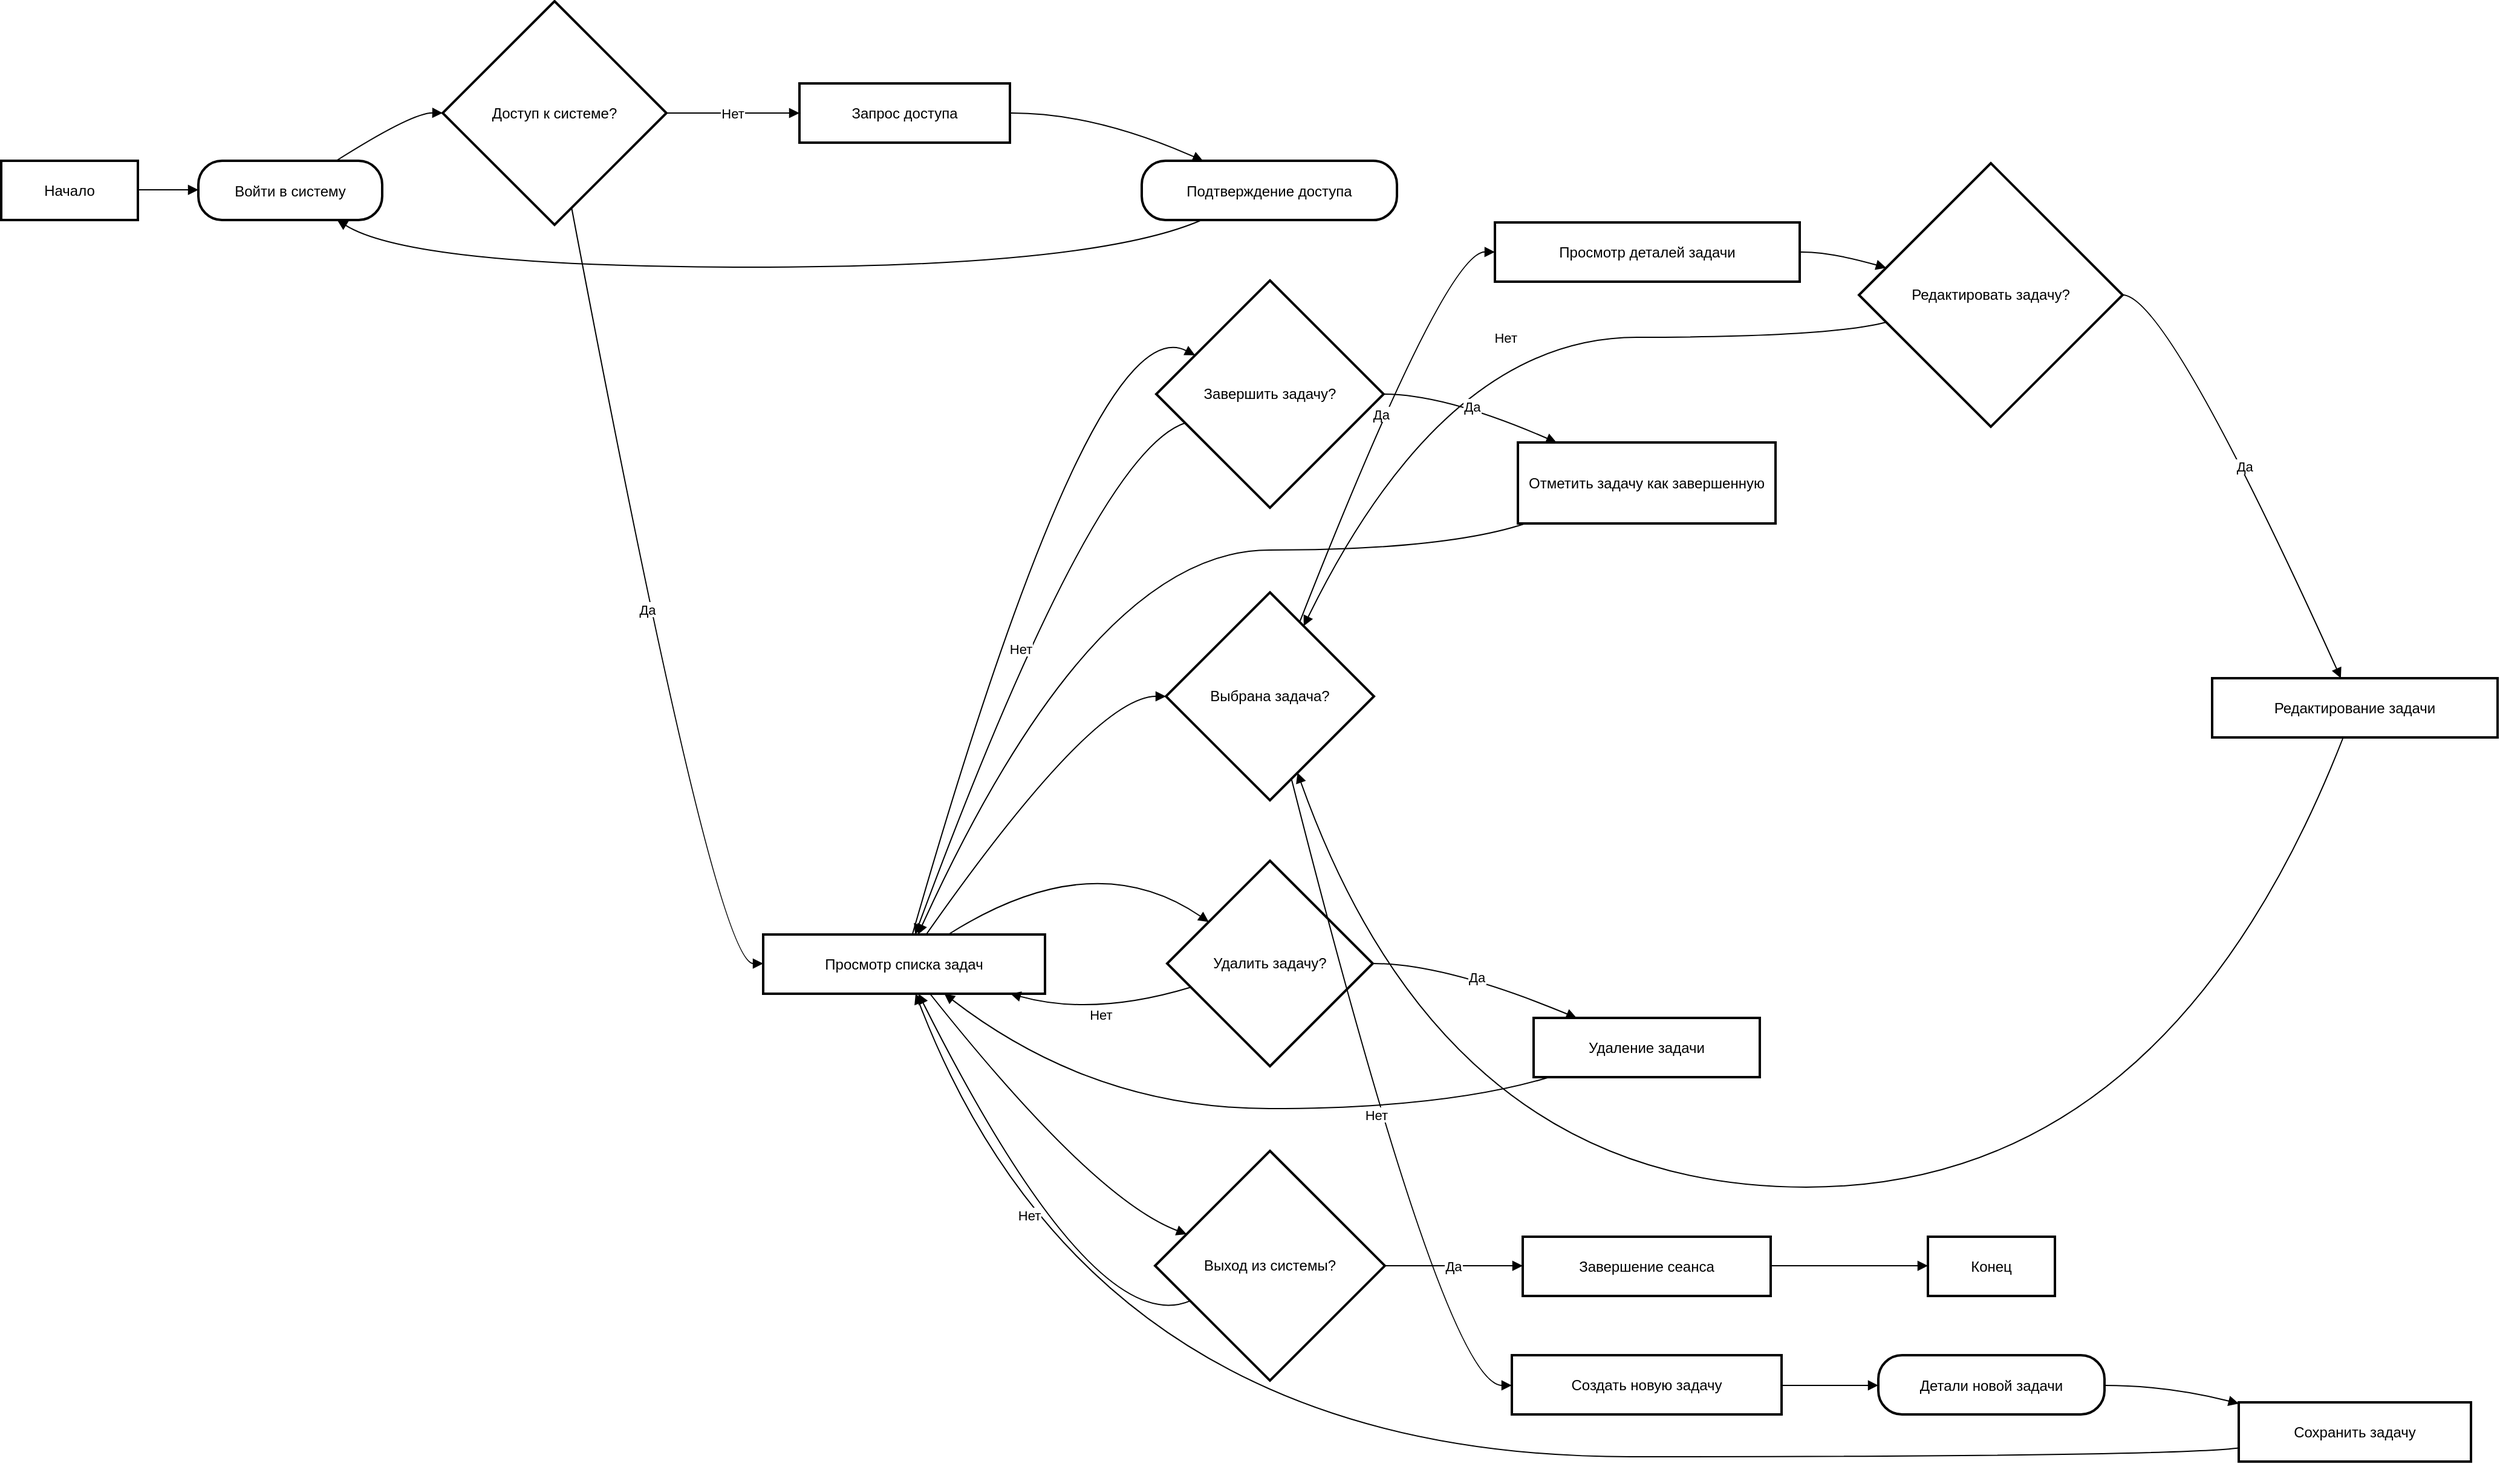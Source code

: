 <mxfile version="24.8.8">
  <diagram name="Страница — 1" id="1Vy8by5dCWDc_laEyjr9">
    <mxGraphModel>
      <root>
        <mxCell id="0" />
        <mxCell id="1" parent="0" />
        <mxCell id="2" value="Начало" style="whiteSpace=wrap;strokeWidth=2;" vertex="1" parent="1">
          <mxGeometry x="8" y="140" width="113" height="49" as="geometry" />
        </mxCell>
        <mxCell id="3" value="Войти в систему" style="rounded=1;arcSize=40;strokeWidth=2" vertex="1" parent="1">
          <mxGeometry x="171" y="140" width="152" height="49" as="geometry" />
        </mxCell>
        <mxCell id="4" value="Доступ к системе?" style="rhombus;strokeWidth=2;whiteSpace=wrap;" vertex="1" parent="1">
          <mxGeometry x="373" y="8" width="185" height="185" as="geometry" />
        </mxCell>
        <mxCell id="5" value="Запрос доступа" style="whiteSpace=wrap;strokeWidth=2;" vertex="1" parent="1">
          <mxGeometry x="668" y="76" width="174" height="49" as="geometry" />
        </mxCell>
        <mxCell id="6" value="Подтверждение доступа" style="rounded=1;arcSize=40;strokeWidth=2" vertex="1" parent="1">
          <mxGeometry x="951" y="140" width="211" height="49" as="geometry" />
        </mxCell>
        <mxCell id="7" value="Просмотр списка задач" style="whiteSpace=wrap;strokeWidth=2;" vertex="1" parent="1">
          <mxGeometry x="638" y="780" width="233" height="49" as="geometry" />
        </mxCell>
        <mxCell id="8" value="Выбрана задача?" style="rhombus;strokeWidth=2;whiteSpace=wrap;" vertex="1" parent="1">
          <mxGeometry x="971" y="497" width="172" height="172" as="geometry" />
        </mxCell>
        <mxCell id="9" value="Просмотр деталей задачи" style="whiteSpace=wrap;strokeWidth=2;" vertex="1" parent="1">
          <mxGeometry x="1243" y="191" width="252" height="49" as="geometry" />
        </mxCell>
        <mxCell id="10" value="Редактировать задачу?" style="rhombus;strokeWidth=2;whiteSpace=wrap;" vertex="1" parent="1">
          <mxGeometry x="1544" y="142" width="218" height="218" as="geometry" />
        </mxCell>
        <mxCell id="11" value="Редактирование задачи" style="whiteSpace=wrap;strokeWidth=2;" vertex="1" parent="1">
          <mxGeometry x="1836" y="568" width="236" height="49" as="geometry" />
        </mxCell>
        <mxCell id="12" value="Создать новую задачу" style="whiteSpace=wrap;strokeWidth=2;" vertex="1" parent="1">
          <mxGeometry x="1257" y="1128" width="223" height="49" as="geometry" />
        </mxCell>
        <mxCell id="13" value="Детали новой задачи" style="rounded=1;arcSize=40;strokeWidth=2" vertex="1" parent="1">
          <mxGeometry x="1560" y="1128" width="187" height="49" as="geometry" />
        </mxCell>
        <mxCell id="14" value="Сохранить задачу" style="whiteSpace=wrap;strokeWidth=2;" vertex="1" parent="1">
          <mxGeometry x="1858" y="1167" width="192" height="49" as="geometry" />
        </mxCell>
        <mxCell id="15" value="Завершить задачу?" style="rhombus;strokeWidth=2;whiteSpace=wrap;" vertex="1" parent="1">
          <mxGeometry x="963" y="239" width="188" height="188" as="geometry" />
        </mxCell>
        <mxCell id="16" value="Отметить задачу как завершенную" style="whiteSpace=wrap;strokeWidth=2;" vertex="1" parent="1">
          <mxGeometry x="1262" y="373" width="213" height="67" as="geometry" />
        </mxCell>
        <mxCell id="17" value="Удалить задачу?" style="rhombus;strokeWidth=2;whiteSpace=wrap;" vertex="1" parent="1">
          <mxGeometry x="972" y="719" width="170" height="170" as="geometry" />
        </mxCell>
        <mxCell id="18" value="Удаление задачи" style="whiteSpace=wrap;strokeWidth=2;" vertex="1" parent="1">
          <mxGeometry x="1275" y="849" width="187" height="49" as="geometry" />
        </mxCell>
        <mxCell id="19" value="Выход из системы?" style="rhombus;strokeWidth=2;whiteSpace=wrap;" vertex="1" parent="1">
          <mxGeometry x="962" y="959" width="190" height="190" as="geometry" />
        </mxCell>
        <mxCell id="20" value="Завершение сеанса" style="whiteSpace=wrap;strokeWidth=2;" vertex="1" parent="1">
          <mxGeometry x="1266" y="1030" width="205" height="49" as="geometry" />
        </mxCell>
        <mxCell id="21" value="Конец" style="whiteSpace=wrap;strokeWidth=2;" vertex="1" parent="1">
          <mxGeometry x="1601" y="1030" width="105" height="49" as="geometry" />
        </mxCell>
        <mxCell id="22" value="" style="curved=1;startArrow=none;endArrow=block;exitX=1;exitY=0.49;entryX=0;entryY=0.49;" edge="1" parent="1" source="2" target="3">
          <mxGeometry relative="1" as="geometry">
            <Array as="points" />
          </mxGeometry>
        </mxCell>
        <mxCell id="23" value="" style="curved=1;startArrow=none;endArrow=block;exitX=0.75;exitY=0;entryX=0;entryY=0.5;" edge="1" parent="1" source="3" target="4">
          <mxGeometry relative="1" as="geometry">
            <Array as="points">
              <mxPoint x="348" y="100" />
            </Array>
          </mxGeometry>
        </mxCell>
        <mxCell id="24" value="Нет" style="curved=1;startArrow=none;endArrow=block;exitX=1;exitY=0.5;entryX=0;entryY=0.5;" edge="1" parent="1" source="4" target="5">
          <mxGeometry relative="1" as="geometry">
            <Array as="points" />
          </mxGeometry>
        </mxCell>
        <mxCell id="25" value="" style="curved=1;startArrow=none;endArrow=block;exitX=1;exitY=0.5;entryX=0.24;entryY=0;" edge="1" parent="1" source="5" target="6">
          <mxGeometry relative="1" as="geometry">
            <Array as="points">
              <mxPoint x="911" y="100" />
            </Array>
          </mxGeometry>
        </mxCell>
        <mxCell id="26" value="" style="curved=1;startArrow=none;endArrow=block;exitX=0.24;exitY=0.99;entryX=0.75;entryY=0.99;" edge="1" parent="1" source="6" target="3">
          <mxGeometry relative="1" as="geometry">
            <Array as="points">
              <mxPoint x="911" y="228" />
              <mxPoint x="348" y="228" />
            </Array>
          </mxGeometry>
        </mxCell>
        <mxCell id="27" value="Да" style="curved=1;startArrow=none;endArrow=block;exitX=0.59;exitY=1;entryX=0;entryY=0.49;" edge="1" parent="1" source="4" target="7">
          <mxGeometry relative="1" as="geometry">
            <Array as="points">
              <mxPoint x="598" y="804" />
            </Array>
          </mxGeometry>
        </mxCell>
        <mxCell id="28" value="" style="curved=1;startArrow=none;endArrow=block;exitX=0.58;exitY=-0.01;entryX=0;entryY=0.5;" edge="1" parent="1" source="7" target="8">
          <mxGeometry relative="1" as="geometry">
            <Array as="points">
              <mxPoint x="911" y="583" />
            </Array>
          </mxGeometry>
        </mxCell>
        <mxCell id="29" value="Да" style="curved=1;startArrow=none;endArrow=block;exitX=0.7;exitY=0;entryX=0;entryY=0.5;" edge="1" parent="1" source="8" target="9">
          <mxGeometry relative="1" as="geometry">
            <Array as="points">
              <mxPoint x="1202" y="215" />
            </Array>
          </mxGeometry>
        </mxCell>
        <mxCell id="30" value="" style="curved=1;startArrow=none;endArrow=block;exitX=1;exitY=0.5;entryX=0;entryY=0.37;" edge="1" parent="1" source="9" target="10">
          <mxGeometry relative="1" as="geometry">
            <Array as="points">
              <mxPoint x="1519" y="215" />
            </Array>
          </mxGeometry>
        </mxCell>
        <mxCell id="31" value="Да" style="curved=1;startArrow=none;endArrow=block;exitX=1;exitY=0.5;entryX=0.45;entryY=-0.01;" edge="1" parent="1" source="10" target="11">
          <mxGeometry relative="1" as="geometry">
            <Array as="points">
              <mxPoint x="1799" y="251" />
            </Array>
          </mxGeometry>
        </mxCell>
        <mxCell id="32" value="" style="curved=1;startArrow=none;endArrow=block;exitX=0.46;exitY=0.99;entryX=0.68;entryY=1;" edge="1" parent="1" source="11" target="8">
          <mxGeometry relative="1" as="geometry">
            <Array as="points">
              <mxPoint x="1799" y="989" />
              <mxPoint x="1202" y="989" />
            </Array>
          </mxGeometry>
        </mxCell>
        <mxCell id="33" value="Нет" style="curved=1;startArrow=none;endArrow=block;exitX=0;exitY=0.63;entryX=0.74;entryY=0;" edge="1" parent="1" source="10" target="8">
          <mxGeometry relative="1" as="geometry">
            <Array as="points">
              <mxPoint x="1519" y="286" />
              <mxPoint x="1202" y="286" />
            </Array>
          </mxGeometry>
        </mxCell>
        <mxCell id="34" value="Нет" style="curved=1;startArrow=none;endArrow=block;exitX=0.63;exitY=1;entryX=0;entryY=0.51;" edge="1" parent="1" source="8" target="12">
          <mxGeometry relative="1" as="geometry">
            <Array as="points">
              <mxPoint x="1202" y="1153" />
            </Array>
          </mxGeometry>
        </mxCell>
        <mxCell id="35" value="" style="curved=1;startArrow=none;endArrow=block;exitX=1;exitY=0.51;entryX=0;entryY=0.51;" edge="1" parent="1" source="12" target="13">
          <mxGeometry relative="1" as="geometry">
            <Array as="points" />
          </mxGeometry>
        </mxCell>
        <mxCell id="36" value="" style="curved=1;startArrow=none;endArrow=block;exitX=1;exitY=0.51;entryX=0;entryY=0.02;" edge="1" parent="1" source="13" target="14">
          <mxGeometry relative="1" as="geometry">
            <Array as="points">
              <mxPoint x="1799" y="1153" />
            </Array>
          </mxGeometry>
        </mxCell>
        <mxCell id="37" value="" style="curved=1;startArrow=none;endArrow=block;exitX=0;exitY=0.77;entryX=0.54;entryY=0.99;" edge="1" parent="1" source="14" target="7">
          <mxGeometry relative="1" as="geometry">
            <Array as="points">
              <mxPoint x="1799" y="1212" />
              <mxPoint x="911" y="1212" />
            </Array>
          </mxGeometry>
        </mxCell>
        <mxCell id="38" value="" style="curved=1;startArrow=none;endArrow=block;exitX=0.53;exitY=-0.01;entryX=0;entryY=0.24;" edge="1" parent="1" source="7" target="15">
          <mxGeometry relative="1" as="geometry">
            <Array as="points">
              <mxPoint x="911" y="258" />
            </Array>
          </mxGeometry>
        </mxCell>
        <mxCell id="39" value="Да" style="curved=1;startArrow=none;endArrow=block;exitX=1;exitY=0.5;entryX=0.15;entryY=0;" edge="1" parent="1" source="15" target="16">
          <mxGeometry relative="1" as="geometry">
            <Array as="points">
              <mxPoint x="1202" y="333" />
            </Array>
          </mxGeometry>
        </mxCell>
        <mxCell id="40" value="" style="curved=1;startArrow=none;endArrow=block;exitX=0.03;exitY=1;entryX=0.55;entryY=-0.01;" edge="1" parent="1" source="16" target="7">
          <mxGeometry relative="1" as="geometry">
            <Array as="points">
              <mxPoint x="1202" y="462" />
              <mxPoint x="911" y="462" />
            </Array>
          </mxGeometry>
        </mxCell>
        <mxCell id="41" value="Нет" style="curved=1;startArrow=none;endArrow=block;exitX=0;exitY=0.67;entryX=0.54;entryY=-0.01;" edge="1" parent="1" source="15" target="7">
          <mxGeometry relative="1" as="geometry">
            <Array as="points">
              <mxPoint x="911" y="382" />
            </Array>
          </mxGeometry>
        </mxCell>
        <mxCell id="42" value="" style="curved=1;startArrow=none;endArrow=block;exitX=0.66;exitY=-0.01;entryX=0;entryY=0.16;" edge="1" parent="1" source="7" target="17">
          <mxGeometry relative="1" as="geometry">
            <Array as="points">
              <mxPoint x="911" y="704" />
            </Array>
          </mxGeometry>
        </mxCell>
        <mxCell id="43" value="Да" style="curved=1;startArrow=none;endArrow=block;exitX=1;exitY=0.5;entryX=0.19;entryY=0;" edge="1" parent="1" source="17" target="18">
          <mxGeometry relative="1" as="geometry">
            <Array as="points">
              <mxPoint x="1202" y="804" />
            </Array>
          </mxGeometry>
        </mxCell>
        <mxCell id="44" value="" style="curved=1;startArrow=none;endArrow=block;exitX=0.07;exitY=1;entryX=0.64;entryY=0.99;" edge="1" parent="1" source="18" target="7">
          <mxGeometry relative="1" as="geometry">
            <Array as="points">
              <mxPoint x="1202" y="924" />
              <mxPoint x="911" y="924" />
            </Array>
          </mxGeometry>
        </mxCell>
        <mxCell id="45" value="Нет" style="curved=1;startArrow=none;endArrow=block;exitX=0;exitY=0.65;entryX=0.87;entryY=0.99;" edge="1" parent="1" source="17" target="7">
          <mxGeometry relative="1" as="geometry">
            <Array as="points">
              <mxPoint x="911" y="848" />
            </Array>
          </mxGeometry>
        </mxCell>
        <mxCell id="46" value="" style="curved=1;startArrow=none;endArrow=block;exitX=0.59;exitY=0.99;entryX=0;entryY=0.31;" edge="1" parent="1" source="7" target="19">
          <mxGeometry relative="1" as="geometry">
            <Array as="points">
              <mxPoint x="911" y="999" />
            </Array>
          </mxGeometry>
        </mxCell>
        <mxCell id="47" value="Да" style="curved=1;startArrow=none;endArrow=block;exitX=1;exitY=0.5;entryX=0;entryY=0.49;" edge="1" parent="1" source="19" target="20">
          <mxGeometry relative="1" as="geometry">
            <Array as="points" />
          </mxGeometry>
        </mxCell>
        <mxCell id="48" value="" style="curved=1;startArrow=none;endArrow=block;exitX=1;exitY=0.49;entryX=0;entryY=0.49;" edge="1" parent="1" source="20" target="21">
          <mxGeometry relative="1" as="geometry">
            <Array as="points" />
          </mxGeometry>
        </mxCell>
        <mxCell id="49" value="Нет" style="curved=1;startArrow=none;endArrow=block;exitX=0;exitY=0.72;entryX=0.55;entryY=0.99;" edge="1" parent="1" source="19" target="7">
          <mxGeometry relative="1" as="geometry">
            <Array as="points">
              <mxPoint x="911" y="1117" />
            </Array>
          </mxGeometry>
        </mxCell>
      </root>
    </mxGraphModel>
  </diagram>
</mxfile>

